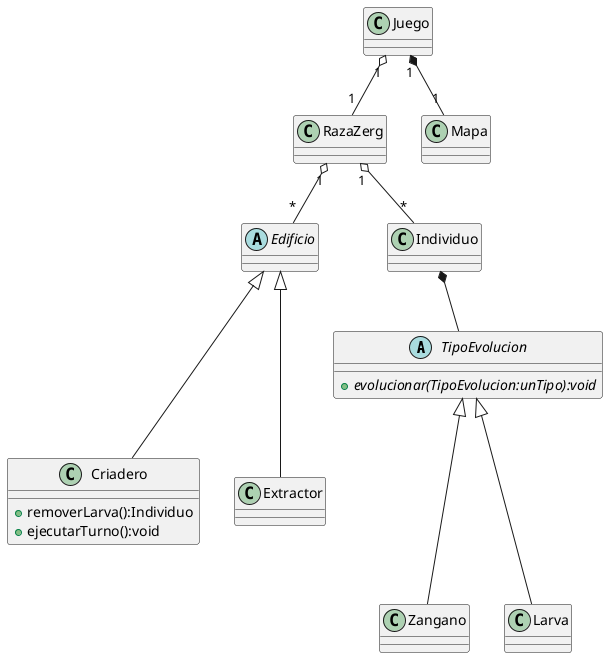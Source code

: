 @startuml

abstract class TipoEvolucion{
    + {abstract} evolucionar(TipoEvolucion:unTipo):void
}

class Juego {
}

class Zangano{

}
class Larva{

}
class RazaZerg{

}
class Criadero{
    +removerLarva():Individuo
    +ejecutarTurno():void
}

abstract class TipoEvolucion{

}

abstract class Edificio{

}
class Extractor{

}

Individuo *-- TipoEvolucion
Zangano  -up--|> TipoEvolucion
Larva    -up--|> TipoEvolucion
RazaZerg "1"  o-- "*" Edificio
RazaZerg "1"  o-- "*" Individuo
Criadero -up--|> Edificio
Extractor -up--|> Edificio
Juego "1"  o-- "1" RazaZerg
Juego "1"  *-- "1" Mapa

@enduml

//Que al evolucionar un zanagano se cree un edificio en la misma pos
// y se elimine el zangano.